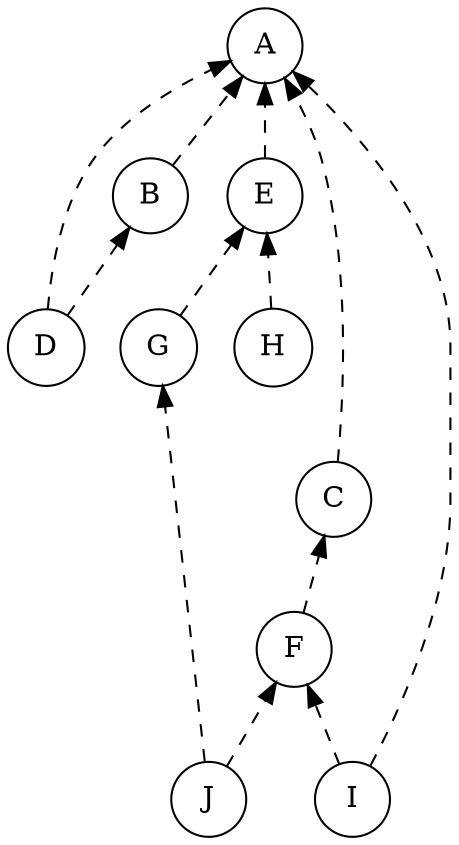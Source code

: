digraph constraintGraph {
rankdir="BT";
node [shape=circle]
edge [style=dashed]

A [label="A"]
B [label="B"]
C [label="C"]
D [label="D"]
E [label="E"]
F [label="F"]
G [label="G"]
H [label="H"]
I [label="I"]
J [label="J"]

B->A
C->A
D->A
I->A
D->B
F->C
I->F
J->F
J->G
G->E
H->E
E->A

  subgraph hidden {
    edge [style=invis]
    C->G
    F->G
  }
}
